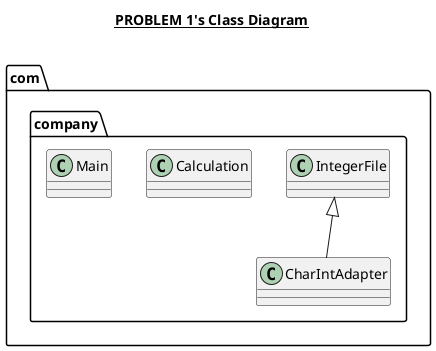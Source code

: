@startuml

title __PROBLEM 1's Class Diagram__\n

  namespace com.company {
    class com.company.Calculation {
    }
  }
  

  namespace com.company {
    class com.company.CharIntAdapter {
    }
  }
  

  namespace com.company {
    class com.company.IntegerFile {
    }
  }
  

  namespace com.company {
    class com.company.Main {
    }
  }
  

  com.company.CharIntAdapter -up-|> com.company.IntegerFile

@enduml
